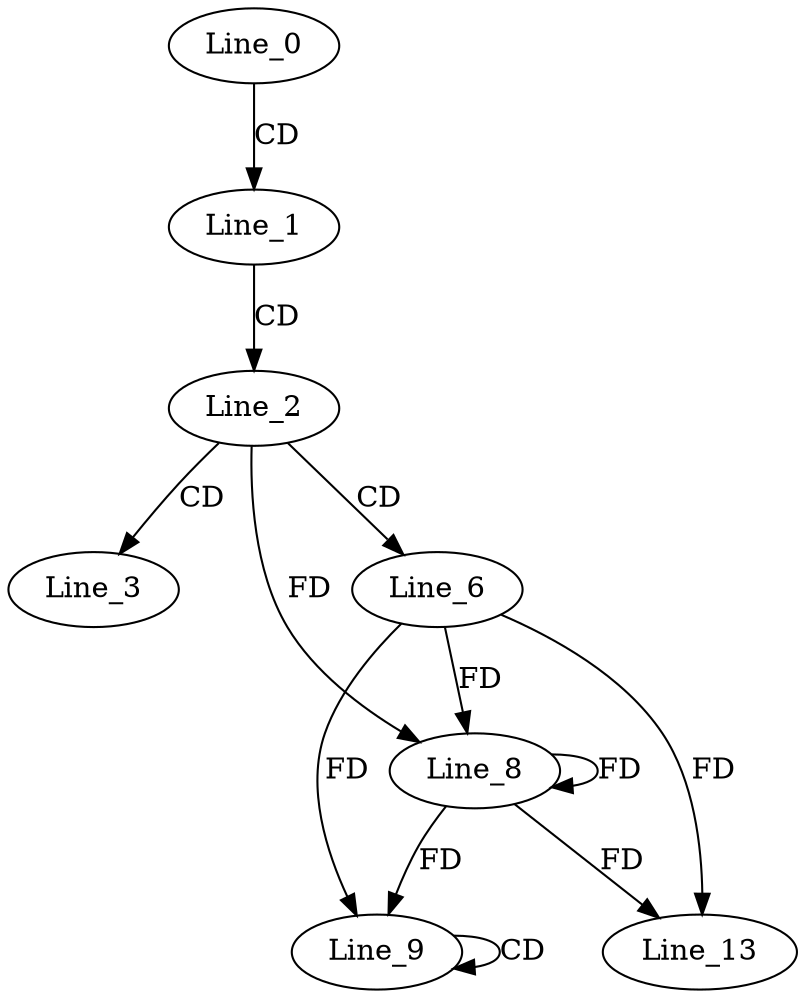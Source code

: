 digraph G {
  Line_0;
  Line_1;
  Line_2;
  Line_3;
  Line_6;
  Line_8;
  Line_8;
  Line_9;
  Line_9;
  Line_13;
  Line_0 -> Line_1 [ label="CD" ];
  Line_1 -> Line_2 [ label="CD" ];
  Line_2 -> Line_3 [ label="CD" ];
  Line_2 -> Line_6 [ label="CD" ];
  Line_6 -> Line_8 [ label="FD" ];
  Line_8 -> Line_8 [ label="FD" ];
  Line_2 -> Line_8 [ label="FD" ];
  Line_9 -> Line_9 [ label="CD" ];
  Line_6 -> Line_9 [ label="FD" ];
  Line_8 -> Line_9 [ label="FD" ];
  Line_6 -> Line_13 [ label="FD" ];
  Line_8 -> Line_13 [ label="FD" ];
}
